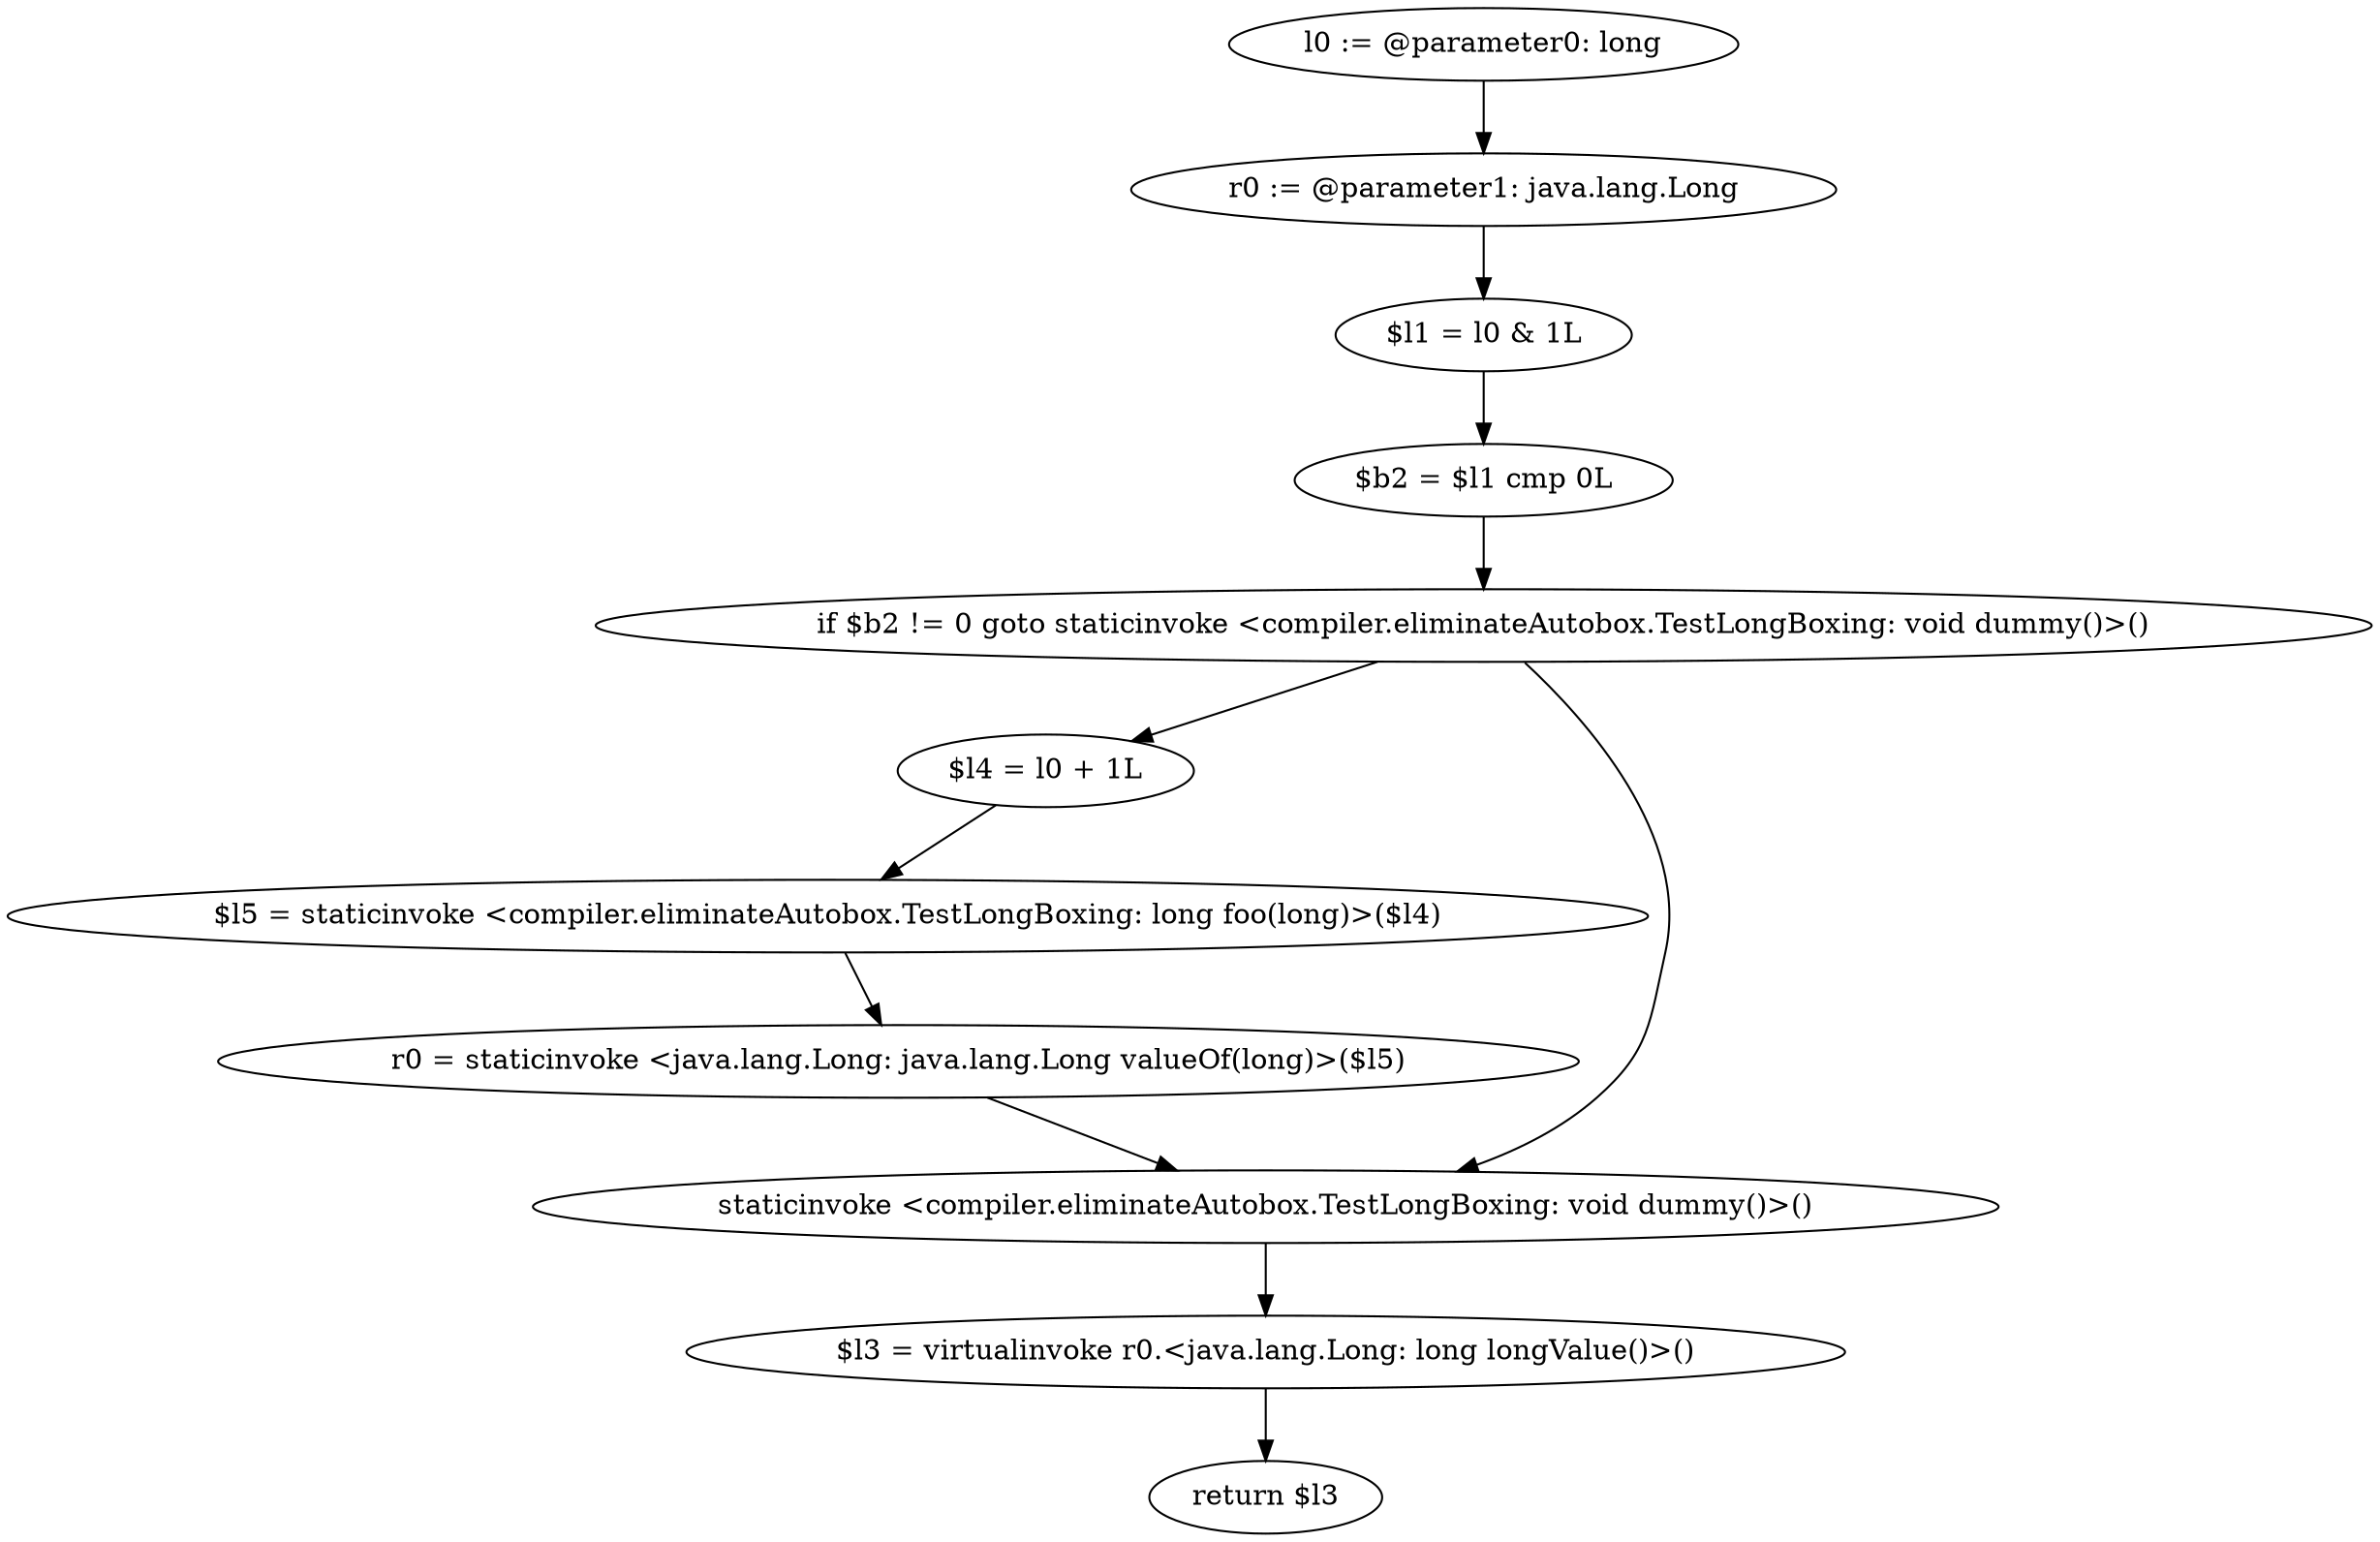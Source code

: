 digraph "unitGraph" {
    "l0 := @parameter0: long"
    "r0 := @parameter1: java.lang.Long"
    "$l1 = l0 & 1L"
    "$b2 = $l1 cmp 0L"
    "if $b2 != 0 goto staticinvoke <compiler.eliminateAutobox.TestLongBoxing: void dummy()>()"
    "$l4 = l0 + 1L"
    "$l5 = staticinvoke <compiler.eliminateAutobox.TestLongBoxing: long foo(long)>($l4)"
    "r0 = staticinvoke <java.lang.Long: java.lang.Long valueOf(long)>($l5)"
    "staticinvoke <compiler.eliminateAutobox.TestLongBoxing: void dummy()>()"
    "$l3 = virtualinvoke r0.<java.lang.Long: long longValue()>()"
    "return $l3"
    "l0 := @parameter0: long"->"r0 := @parameter1: java.lang.Long";
    "r0 := @parameter1: java.lang.Long"->"$l1 = l0 & 1L";
    "$l1 = l0 & 1L"->"$b2 = $l1 cmp 0L";
    "$b2 = $l1 cmp 0L"->"if $b2 != 0 goto staticinvoke <compiler.eliminateAutobox.TestLongBoxing: void dummy()>()";
    "if $b2 != 0 goto staticinvoke <compiler.eliminateAutobox.TestLongBoxing: void dummy()>()"->"$l4 = l0 + 1L";
    "if $b2 != 0 goto staticinvoke <compiler.eliminateAutobox.TestLongBoxing: void dummy()>()"->"staticinvoke <compiler.eliminateAutobox.TestLongBoxing: void dummy()>()";
    "$l4 = l0 + 1L"->"$l5 = staticinvoke <compiler.eliminateAutobox.TestLongBoxing: long foo(long)>($l4)";
    "$l5 = staticinvoke <compiler.eliminateAutobox.TestLongBoxing: long foo(long)>($l4)"->"r0 = staticinvoke <java.lang.Long: java.lang.Long valueOf(long)>($l5)";
    "r0 = staticinvoke <java.lang.Long: java.lang.Long valueOf(long)>($l5)"->"staticinvoke <compiler.eliminateAutobox.TestLongBoxing: void dummy()>()";
    "staticinvoke <compiler.eliminateAutobox.TestLongBoxing: void dummy()>()"->"$l3 = virtualinvoke r0.<java.lang.Long: long longValue()>()";
    "$l3 = virtualinvoke r0.<java.lang.Long: long longValue()>()"->"return $l3";
}

